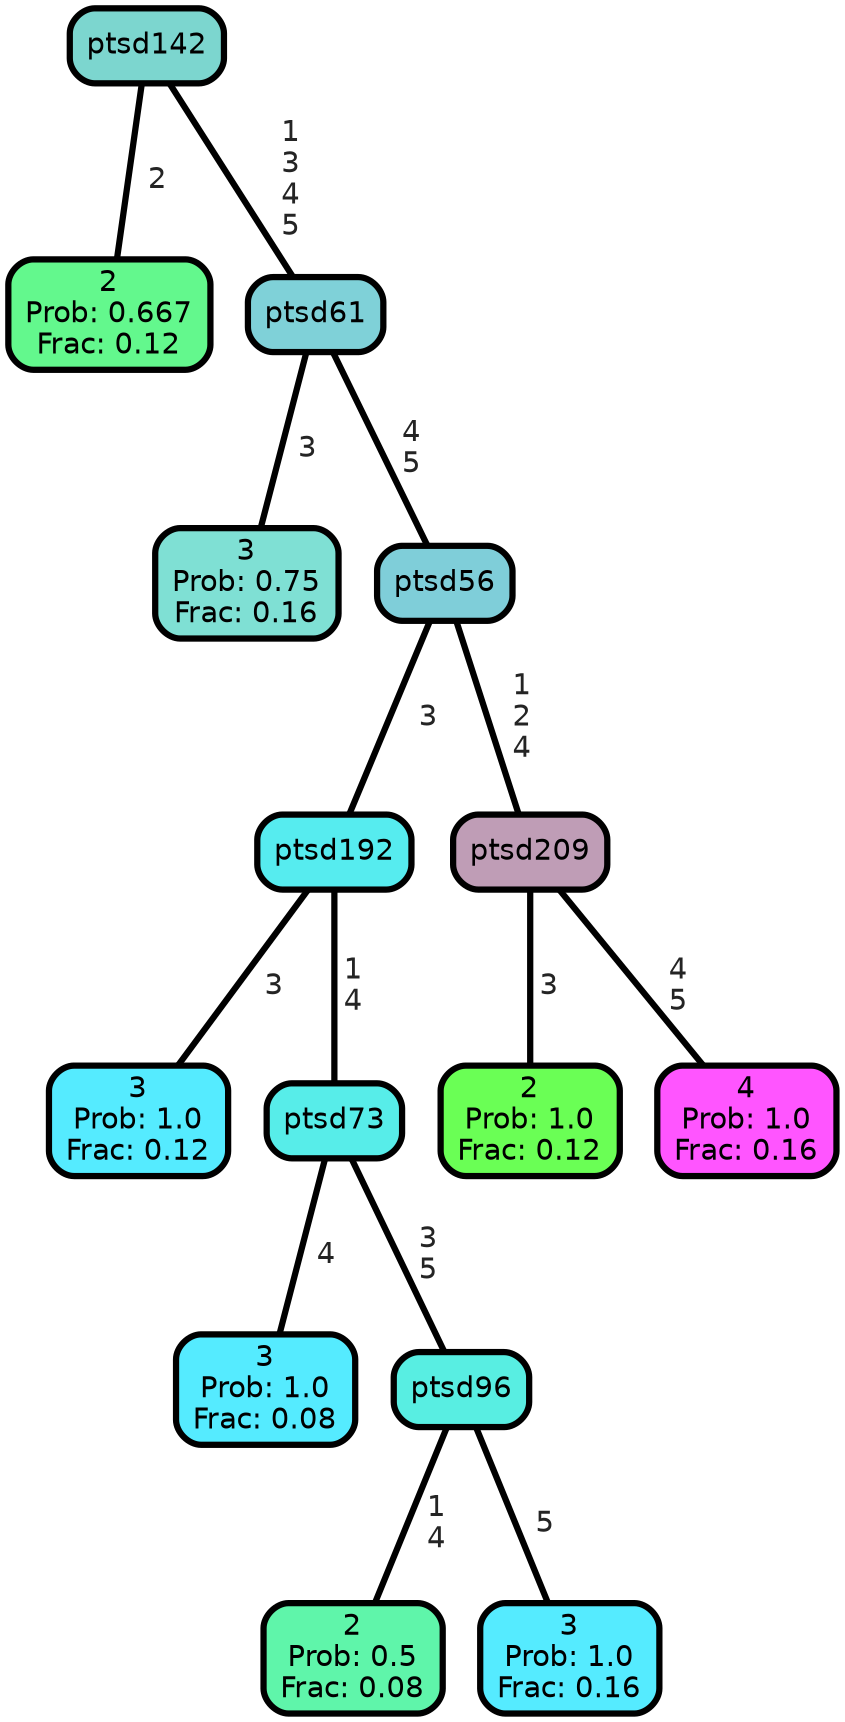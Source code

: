 graph Tree {
node [shape=box, style="filled, rounded",color="black",penwidth="3",fontcolor="black",                 fontname=helvetica] ;
graph [ranksep="0 equally", splines=straight,                 bgcolor=transparent, dpi=200] ;
edge [fontname=helvetica, fontweight=bold,fontcolor=grey14,color=black] ;
0 [label="2
Prob: 0.667
Frac: 0.12", fillcolor="#63f88d"] ;
1 [label="ptsd142", fillcolor="#7cd6cf"] ;
2 [label="3
Prob: 0.75
Frac: 0.16", fillcolor="#7fe0d4"] ;
3 [label="ptsd61", fillcolor="#7fd1d8"] ;
4 [label="3
Prob: 1.0
Frac: 0.12", fillcolor="#55ebff"] ;
5 [label="ptsd192", fillcolor="#56ecef"] ;
6 [label="3
Prob: 1.0
Frac: 0.08", fillcolor="#55ebff"] ;
7 [label="ptsd73", fillcolor="#57ede9"] ;
8 [label="2
Prob: 0.5
Frac: 0.08", fillcolor="#5ff5aa"] ;
9 [label="ptsd96", fillcolor="#58eee2"] ;
10 [label="3
Prob: 1.0
Frac: 0.16", fillcolor="#55ebff"] ;
11 [label="ptsd56", fillcolor="#7fced9"] ;
12 [label="2
Prob: 1.0
Frac: 0.12", fillcolor="#6aff55"] ;
13 [label="ptsd209", fillcolor="#bf9db6"] ;
14 [label="4
Prob: 1.0
Frac: 0.16", fillcolor="#ff55ff"] ;
1 -- 0 [label=" 2",penwidth=3] ;
1 -- 3 [label=" 1\n 3\n 4\n 5",penwidth=3] ;
3 -- 2 [label=" 3",penwidth=3] ;
3 -- 11 [label=" 4\n 5",penwidth=3] ;
5 -- 4 [label=" 3",penwidth=3] ;
5 -- 7 [label=" 1\n 4",penwidth=3] ;
7 -- 6 [label=" 4",penwidth=3] ;
7 -- 9 [label=" 3\n 5",penwidth=3] ;
9 -- 8 [label=" 1\n 4",penwidth=3] ;
9 -- 10 [label=" 5",penwidth=3] ;
11 -- 5 [label=" 3",penwidth=3] ;
11 -- 13 [label=" 1\n 2\n 4",penwidth=3] ;
13 -- 12 [label=" 3",penwidth=3] ;
13 -- 14 [label=" 4\n 5",penwidth=3] ;
{rank = same;}}